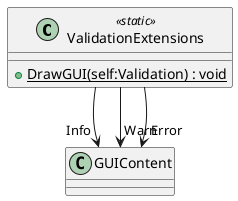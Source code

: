 @startuml
class ValidationExtensions <<static>> {
    + {static} DrawGUI(self:Validation) : void
}
ValidationExtensions --> "Info" GUIContent
ValidationExtensions --> "Warn" GUIContent
ValidationExtensions --> "Error" GUIContent
@enduml
